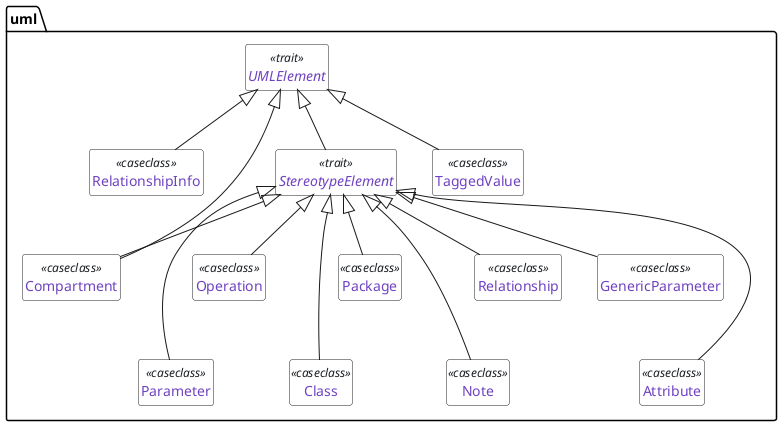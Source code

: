 @startuml need_to_find_id
package uml{
    class uml.Relationship << caseclass >>
    class uml.RelationshipInfo << caseclass >>
    class uml.Note << caseclass >>
    class uml.Compartment << caseclass >>
    class uml.Operation << caseclass >>
    class uml.Parameter << caseclass >>
    class uml.Attribute << caseclass >>
    class uml.Class << caseclass >>
    class uml.GenericParameter << caseclass >>
    class uml.Package << caseclass >>
    abstract class uml.StereotypeElement << trait >>
    class uml.TaggedValue << caseclass >>
    abstract class uml.UMLElement << trait >>
}
uml.Parameter -[hidden]up- uml.Operation 
uml.Class -[hidden]up- uml.Package
uml.Note -[hidden]up- uml.Relationship
uml.Attribute -[hidden]up- uml.Relationship
uml.UMLElement <|-- uml.TaggedValue  
uml.UMLElement <|-- uml.StereotypeElement 
uml.UMLElement <|-- uml.Compartment  
uml.UMLElement <|-- uml.RelationshipInfo  
uml.StereotypeElement <|-- uml.Package 
uml.StereotypeElement <|-- uml.GenericParameter 
uml.StereotypeElement <|-- uml.Class 
uml.StereotypeElement <|-- uml.Attribute 
uml.StereotypeElement <|-- uml.Parameter 
uml.StereotypeElement <|-- uml.Operation 
uml.StereotypeElement <|-- uml.Compartment 
uml.StereotypeElement <|-- uml.Note 
uml.StereotypeElement <|-- uml.Relationship 

hide circle 
hide members 
skinparam defaultFontName Source Code Pro

skinparam ClassStereotypeFontColor #1b1f23

skinparam class {
    BackgroundColor White
    BorderColor #1b1f23
    ArrowColor #1b1f23
    FontColor #6f42c1
}

skinparam note {
    BackgroundColor White
    BorderColor #1b1f23
    ArrowColor #1b1f23
    FontColor #d73a49
}


skinparam stereotype {
    FontColor #d73a49
}


@enduml